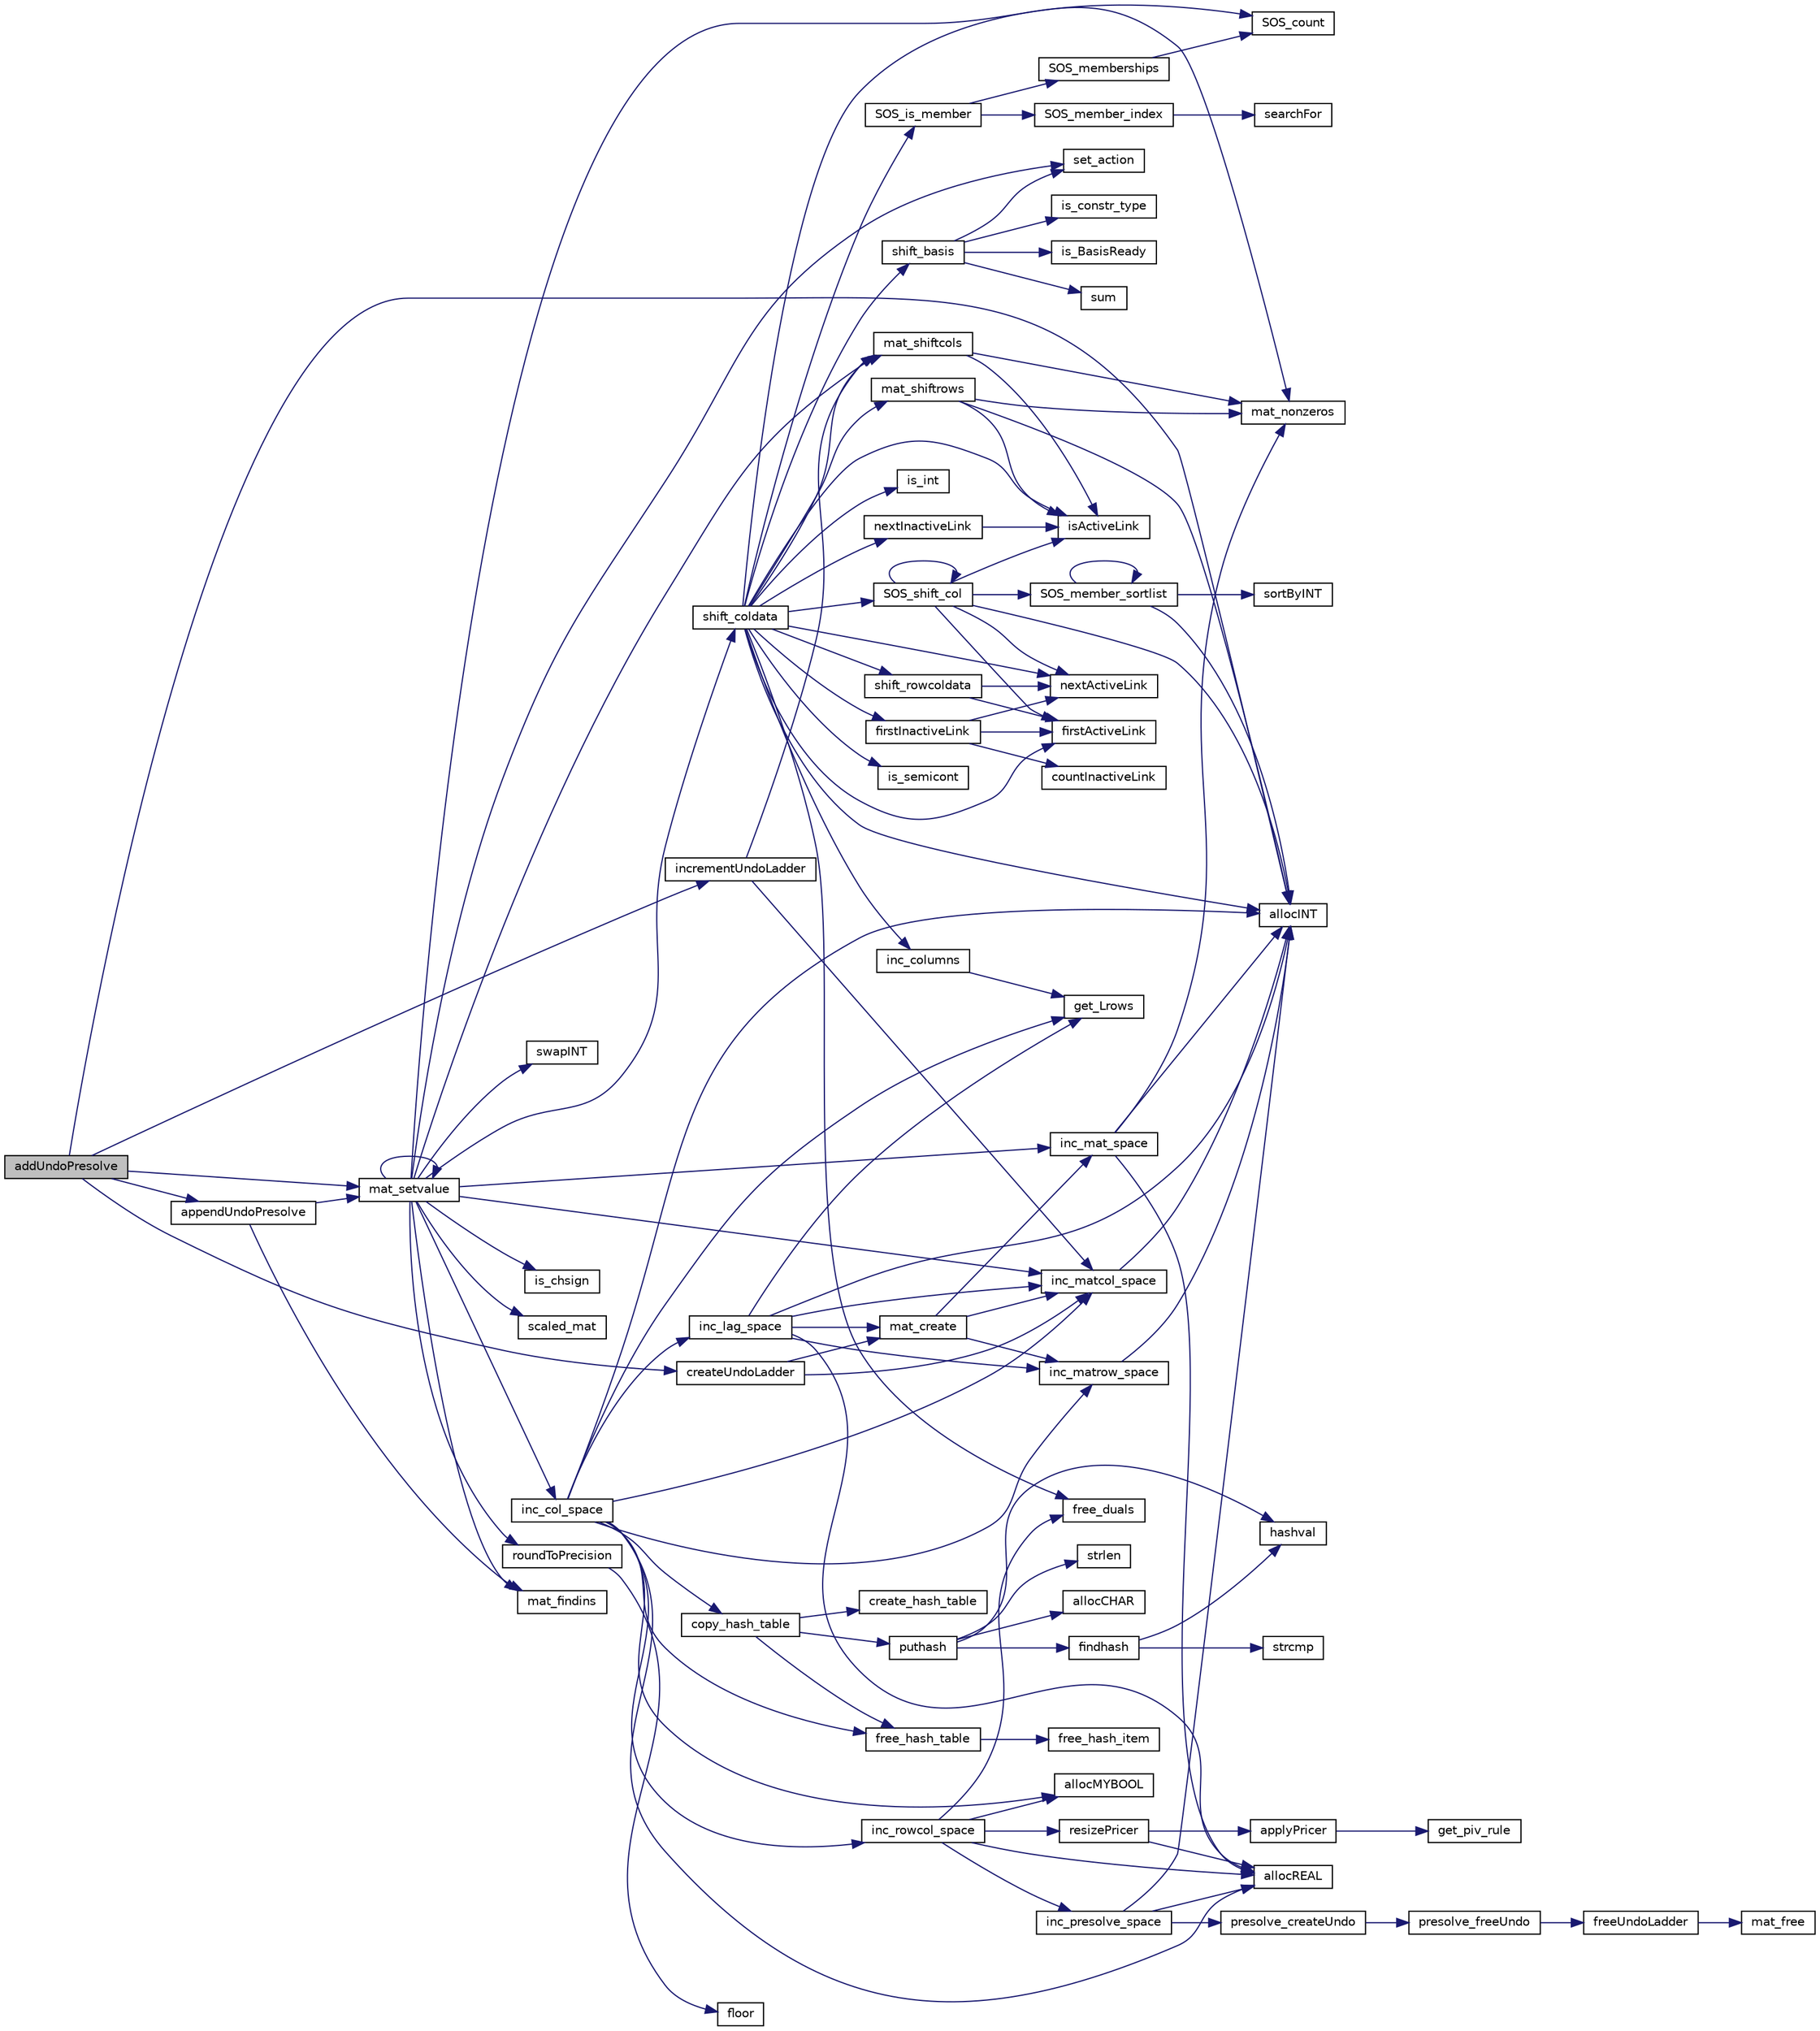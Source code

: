 digraph "addUndoPresolve"
{
  edge [fontname="Helvetica",fontsize="10",labelfontname="Helvetica",labelfontsize="10"];
  node [fontname="Helvetica",fontsize="10",shape=record];
  rankdir="LR";
  Node0 [label="addUndoPresolve",height=0.2,width=0.4,color="black", fillcolor="grey75", style="filled", fontcolor="black"];
  Node0 -> Node1 [color="midnightblue",fontsize="10",style="solid",fontname="Helvetica"];
  Node1 [label="createUndoLadder",height=0.2,width=0.4,color="black", fillcolor="white", style="filled",URL="$dc/d9a/lp__matrix_8c.html#a26d976de73aaf5c8684c3b3ca06fee53"];
  Node1 -> Node2 [color="midnightblue",fontsize="10",style="solid",fontname="Helvetica"];
  Node2 [label="mat_create",height=0.2,width=0.4,color="black", fillcolor="white", style="filled",URL="$dc/d9a/lp__matrix_8c.html#a74e25504b7d9dc9615fbe2326ecd2810"];
  Node2 -> Node3 [color="midnightblue",fontsize="10",style="solid",fontname="Helvetica"];
  Node3 [label="inc_matrow_space",height=0.2,width=0.4,color="black", fillcolor="white", style="filled",URL="$dc/d9a/lp__matrix_8c.html#abf3d05d4e087dfe244d940213aea309e"];
  Node3 -> Node4 [color="midnightblue",fontsize="10",style="solid",fontname="Helvetica"];
  Node4 [label="allocINT",height=0.2,width=0.4,color="black", fillcolor="white", style="filled",URL="$d9/d18/lp__utils_8c.html#a2081b8e14a0691b7e3931fa280ad9e63"];
  Node2 -> Node5 [color="midnightblue",fontsize="10",style="solid",fontname="Helvetica"];
  Node5 [label="inc_matcol_space",height=0.2,width=0.4,color="black", fillcolor="white", style="filled",URL="$dc/d9a/lp__matrix_8c.html#a71e24efc6f48aa6fb098d9f471574d1c"];
  Node5 -> Node4 [color="midnightblue",fontsize="10",style="solid",fontname="Helvetica"];
  Node2 -> Node6 [color="midnightblue",fontsize="10",style="solid",fontname="Helvetica"];
  Node6 [label="inc_mat_space",height=0.2,width=0.4,color="black", fillcolor="white", style="filled",URL="$dc/d9a/lp__matrix_8c.html#a2239ebb44f76930fc243a0457c8c94d9"];
  Node6 -> Node7 [color="midnightblue",fontsize="10",style="solid",fontname="Helvetica"];
  Node7 [label="mat_nonzeros",height=0.2,width=0.4,color="black", fillcolor="white", style="filled",URL="$dc/d9a/lp__matrix_8c.html#a9430c42ed7853fd8dd6463ed7165f243"];
  Node6 -> Node4 [color="midnightblue",fontsize="10",style="solid",fontname="Helvetica"];
  Node6 -> Node8 [color="midnightblue",fontsize="10",style="solid",fontname="Helvetica"];
  Node8 [label="allocREAL",height=0.2,width=0.4,color="black", fillcolor="white", style="filled",URL="$d9/d18/lp__utils_8c.html#a7b25e1f9aee74052b4b6df28443ebf48"];
  Node1 -> Node5 [color="midnightblue",fontsize="10",style="solid",fontname="Helvetica"];
  Node0 -> Node4 [color="midnightblue",fontsize="10",style="solid",fontname="Helvetica"];
  Node0 -> Node9 [color="midnightblue",fontsize="10",style="solid",fontname="Helvetica"];
  Node9 [label="incrementUndoLadder",height=0.2,width=0.4,color="black", fillcolor="white", style="filled",URL="$dc/d9a/lp__matrix_8c.html#a42a12c756228f0248666886b707ea480"];
  Node9 -> Node5 [color="midnightblue",fontsize="10",style="solid",fontname="Helvetica"];
  Node9 -> Node10 [color="midnightblue",fontsize="10",style="solid",fontname="Helvetica"];
  Node10 [label="mat_shiftcols",height=0.2,width=0.4,color="black", fillcolor="white", style="filled",URL="$dc/d9a/lp__matrix_8c.html#a4b382fbfc70092747f60017cdf62e1e6"];
  Node10 -> Node11 [color="midnightblue",fontsize="10",style="solid",fontname="Helvetica"];
  Node11 [label="isActiveLink",height=0.2,width=0.4,color="black", fillcolor="white", style="filled",URL="$d9/d18/lp__utils_8c.html#a183f62e53061778d4fdb381e27d8cf4c"];
  Node10 -> Node7 [color="midnightblue",fontsize="10",style="solid",fontname="Helvetica"];
  Node0 -> Node12 [color="midnightblue",fontsize="10",style="solid",fontname="Helvetica"];
  Node12 [label="mat_setvalue",height=0.2,width=0.4,color="black", fillcolor="white", style="filled",URL="$dc/d9a/lp__matrix_8c.html#a3cf5f70351e501251681b113289293da"];
  Node12 -> Node13 [color="midnightblue",fontsize="10",style="solid",fontname="Helvetica"];
  Node13 [label="swapINT",height=0.2,width=0.4,color="black", fillcolor="white", style="filled",URL="$d9/d18/lp__utils_8c.html#a2c2ba6baa79af2ad08d08ca4baaec1b4"];
  Node12 -> Node14 [color="midnightblue",fontsize="10",style="solid",fontname="Helvetica"];
  Node14 [label="roundToPrecision",height=0.2,width=0.4,color="black", fillcolor="white", style="filled",URL="$d9/d18/lp__utils_8c.html#a2c162041be8905b58450d17662096994"];
  Node14 -> Node15 [color="midnightblue",fontsize="10",style="solid",fontname="Helvetica"];
  Node15 [label="floor",height=0.2,width=0.4,color="black", fillcolor="white", style="filled",URL="$dc/de2/mcvs_atm_disp__kry__bbd__p_8m.html#a532be631bf22af7829394ffbd4ad7894"];
  Node12 -> Node16 [color="midnightblue",fontsize="10",style="solid",fontname="Helvetica"];
  Node16 [label="inc_col_space",height=0.2,width=0.4,color="black", fillcolor="white", style="filled",URL="$d4/d79/lp__lib_8c.html#a19aaef4102ef22569c69de15939fd77f"];
  Node16 -> Node3 [color="midnightblue",fontsize="10",style="solid",fontname="Helvetica"];
  Node16 -> Node5 [color="midnightblue",fontsize="10",style="solid",fontname="Helvetica"];
  Node16 -> Node17 [color="midnightblue",fontsize="10",style="solid",fontname="Helvetica"];
  Node17 [label="copy_hash_table",height=0.2,width=0.4,color="black", fillcolor="white", style="filled",URL="$d9/d8a/lp___hash_8c.html#ae6edcd0f73c54847e6a759f428c3a90a"];
  Node17 -> Node18 [color="midnightblue",fontsize="10",style="solid",fontname="Helvetica"];
  Node18 [label="create_hash_table",height=0.2,width=0.4,color="black", fillcolor="white", style="filled",URL="$d9/d8a/lp___hash_8c.html#a3e2d0dfb06918685a543d0191c3e20d2"];
  Node17 -> Node19 [color="midnightblue",fontsize="10",style="solid",fontname="Helvetica"];
  Node19 [label="puthash",height=0.2,width=0.4,color="black", fillcolor="white", style="filled",URL="$d9/d8a/lp___hash_8c.html#aa4c1bd8f327e858bde2234bb6ef18772"];
  Node19 -> Node20 [color="midnightblue",fontsize="10",style="solid",fontname="Helvetica"];
  Node20 [label="findhash",height=0.2,width=0.4,color="black", fillcolor="white", style="filled",URL="$d9/d8a/lp___hash_8c.html#abec9215783a6417ac6d2eaa8fb5455b6"];
  Node20 -> Node21 [color="midnightblue",fontsize="10",style="solid",fontname="Helvetica"];
  Node21 [label="hashval",height=0.2,width=0.4,color="black", fillcolor="white", style="filled",URL="$d9/d8a/lp___hash_8c.html#a4341c9502229f42a1d569e06476d6eec"];
  Node20 -> Node22 [color="midnightblue",fontsize="10",style="solid",fontname="Helvetica"];
  Node22 [label="strcmp",height=0.2,width=0.4,color="black", fillcolor="white", style="filled",URL="$db/d13/_c_vode_get_8m.html#ab022bbe018438998408fda94a327a547"];
  Node19 -> Node21 [color="midnightblue",fontsize="10",style="solid",fontname="Helvetica"];
  Node19 -> Node23 [color="midnightblue",fontsize="10",style="solid",fontname="Helvetica"];
  Node23 [label="allocCHAR",height=0.2,width=0.4,color="black", fillcolor="white", style="filled",URL="$d9/d18/lp__utils_8c.html#a5bb2cfab583f6d09b6986674fc1e7f5d"];
  Node19 -> Node24 [color="midnightblue",fontsize="10",style="solid",fontname="Helvetica"];
  Node24 [label="strlen",height=0.2,width=0.4,color="black", fillcolor="white", style="filled",URL="$d7/d57/iregex_8c.html#a492442620ce65db20fe7297b43cbca65"];
  Node17 -> Node25 [color="midnightblue",fontsize="10",style="solid",fontname="Helvetica"];
  Node25 [label="free_hash_table",height=0.2,width=0.4,color="black", fillcolor="white", style="filled",URL="$d9/d8a/lp___hash_8c.html#aa4ed66a189b6b64e06121cb9f94c1efb"];
  Node25 -> Node26 [color="midnightblue",fontsize="10",style="solid",fontname="Helvetica"];
  Node26 [label="free_hash_item",height=0.2,width=0.4,color="black", fillcolor="white", style="filled",URL="$d9/d8a/lp___hash_8c.html#a5c6e22d45ec51e55ccb4d2748230841b"];
  Node16 -> Node25 [color="midnightblue",fontsize="10",style="solid",fontname="Helvetica"];
  Node16 -> Node8 [color="midnightblue",fontsize="10",style="solid",fontname="Helvetica"];
  Node16 -> Node27 [color="midnightblue",fontsize="10",style="solid",fontname="Helvetica"];
  Node27 [label="allocMYBOOL",height=0.2,width=0.4,color="black", fillcolor="white", style="filled",URL="$d9/d18/lp__utils_8c.html#a0f35a721d2c3a4beea00b2840c2bea30"];
  Node16 -> Node4 [color="midnightblue",fontsize="10",style="solid",fontname="Helvetica"];
  Node16 -> Node28 [color="midnightblue",fontsize="10",style="solid",fontname="Helvetica"];
  Node28 [label="get_Lrows",height=0.2,width=0.4,color="black", fillcolor="white", style="filled",URL="$d4/d79/lp__lib_8c.html#a4976f1e0605a15976a65b995d3baa1dc"];
  Node16 -> Node29 [color="midnightblue",fontsize="10",style="solid",fontname="Helvetica"];
  Node29 [label="inc_lag_space",height=0.2,width=0.4,color="black", fillcolor="white", style="filled",URL="$d4/d79/lp__lib_8c.html#adf404d01bb0e497e22b77fb59c53f02f"];
  Node29 -> Node28 [color="midnightblue",fontsize="10",style="solid",fontname="Helvetica"];
  Node29 -> Node8 [color="midnightblue",fontsize="10",style="solid",fontname="Helvetica"];
  Node29 -> Node4 [color="midnightblue",fontsize="10",style="solid",fontname="Helvetica"];
  Node29 -> Node2 [color="midnightblue",fontsize="10",style="solid",fontname="Helvetica"];
  Node29 -> Node3 [color="midnightblue",fontsize="10",style="solid",fontname="Helvetica"];
  Node29 -> Node5 [color="midnightblue",fontsize="10",style="solid",fontname="Helvetica"];
  Node16 -> Node30 [color="midnightblue",fontsize="10",style="solid",fontname="Helvetica"];
  Node30 [label="inc_rowcol_space",height=0.2,width=0.4,color="black", fillcolor="white", style="filled",URL="$d4/d79/lp__lib_8c.html#a88218cd21e9f921d8a0d616d9cf8dd60"];
  Node30 -> Node31 [color="midnightblue",fontsize="10",style="solid",fontname="Helvetica"];
  Node31 [label="free_duals",height=0.2,width=0.4,color="black", fillcolor="white", style="filled",URL="$d4/d79/lp__lib_8c.html#ab9027653cde6165a5783cbd1897cde8d"];
  Node30 -> Node8 [color="midnightblue",fontsize="10",style="solid",fontname="Helvetica"];
  Node30 -> Node27 [color="midnightblue",fontsize="10",style="solid",fontname="Helvetica"];
  Node30 -> Node32 [color="midnightblue",fontsize="10",style="solid",fontname="Helvetica"];
  Node32 [label="inc_presolve_space",height=0.2,width=0.4,color="black", fillcolor="white", style="filled",URL="$d3/da5/lp__presolve_8c.html#ae5aab8a3d01811ebd660779d0b1b7088"];
  Node32 -> Node33 [color="midnightblue",fontsize="10",style="solid",fontname="Helvetica"];
  Node33 [label="presolve_createUndo",height=0.2,width=0.4,color="black", fillcolor="white", style="filled",URL="$d3/da5/lp__presolve_8c.html#addb80a8b923183b6b492f71e5e648a88"];
  Node33 -> Node34 [color="midnightblue",fontsize="10",style="solid",fontname="Helvetica"];
  Node34 [label="presolve_freeUndo",height=0.2,width=0.4,color="black", fillcolor="white", style="filled",URL="$d3/da5/lp__presolve_8c.html#af43e8f7205358c787624cbdcd98e8b46"];
  Node34 -> Node35 [color="midnightblue",fontsize="10",style="solid",fontname="Helvetica"];
  Node35 [label="freeUndoLadder",height=0.2,width=0.4,color="black", fillcolor="white", style="filled",URL="$dc/d9a/lp__matrix_8c.html#a1c6229dd6a9dc22174e16c0358160d4f"];
  Node35 -> Node36 [color="midnightblue",fontsize="10",style="solid",fontname="Helvetica"];
  Node36 [label="mat_free",height=0.2,width=0.4,color="black", fillcolor="white", style="filled",URL="$dc/d9a/lp__matrix_8c.html#ab9d3fb395d18b14668d4c1149a393182"];
  Node32 -> Node8 [color="midnightblue",fontsize="10",style="solid",fontname="Helvetica"];
  Node32 -> Node4 [color="midnightblue",fontsize="10",style="solid",fontname="Helvetica"];
  Node30 -> Node37 [color="midnightblue",fontsize="10",style="solid",fontname="Helvetica"];
  Node37 [label="resizePricer",height=0.2,width=0.4,color="black", fillcolor="white", style="filled",URL="$da/d29/lp__price_p_s_e_8c.html#a2e41384db70eca7794b81c922a24a867"];
  Node37 -> Node38 [color="midnightblue",fontsize="10",style="solid",fontname="Helvetica"];
  Node38 [label="applyPricer",height=0.2,width=0.4,color="black", fillcolor="white", style="filled",URL="$da/d29/lp__price_p_s_e_8c.html#ac7bc3823c797927910e1dae4134d4b99"];
  Node38 -> Node39 [color="midnightblue",fontsize="10",style="solid",fontname="Helvetica"];
  Node39 [label="get_piv_rule",height=0.2,width=0.4,color="black", fillcolor="white", style="filled",URL="$d4/d79/lp__lib_8c.html#abf9741b681392fca763dc425387f64f2"];
  Node37 -> Node8 [color="midnightblue",fontsize="10",style="solid",fontname="Helvetica"];
  Node12 -> Node5 [color="midnightblue",fontsize="10",style="solid",fontname="Helvetica"];
  Node12 -> Node40 [color="midnightblue",fontsize="10",style="solid",fontname="Helvetica"];
  Node40 [label="mat_findins",height=0.2,width=0.4,color="black", fillcolor="white", style="filled",URL="$dc/d9a/lp__matrix_8c.html#aabb75389dfeac1504d2bd65f35557017"];
  Node12 -> Node41 [color="midnightblue",fontsize="10",style="solid",fontname="Helvetica"];
  Node41 [label="set_action",height=0.2,width=0.4,color="black", fillcolor="white", style="filled",URL="$d4/d79/lp__lib_8c.html#ad4fefd09a7c66c454785da9ec150ecc1"];
  Node12 -> Node42 [color="midnightblue",fontsize="10",style="solid",fontname="Helvetica"];
  Node42 [label="is_chsign",height=0.2,width=0.4,color="black", fillcolor="white", style="filled",URL="$d4/d79/lp__lib_8c.html#a93ed2e8f778b6340d960f732e9c0f9f6"];
  Node12 -> Node43 [color="midnightblue",fontsize="10",style="solid",fontname="Helvetica"];
  Node43 [label="scaled_mat",height=0.2,width=0.4,color="black", fillcolor="white", style="filled",URL="$de/d15/lp__scale_8c.html#ab844fade2ace63a627736cf4887942d4"];
  Node12 -> Node7 [color="midnightblue",fontsize="10",style="solid",fontname="Helvetica"];
  Node12 -> Node6 [color="midnightblue",fontsize="10",style="solid",fontname="Helvetica"];
  Node12 -> Node44 [color="midnightblue",fontsize="10",style="solid",fontname="Helvetica"];
  Node44 [label="shift_coldata",height=0.2,width=0.4,color="black", fillcolor="white", style="filled",URL="$d4/d79/lp__lib_8c.html#a9ed027fc60643c153c2413f96fabd3d6"];
  Node44 -> Node31 [color="midnightblue",fontsize="10",style="solid",fontname="Helvetica"];
  Node44 -> Node45 [color="midnightblue",fontsize="10",style="solid",fontname="Helvetica"];
  Node45 [label="mat_shiftrows",height=0.2,width=0.4,color="black", fillcolor="white", style="filled",URL="$dc/d9a/lp__matrix_8c.html#ad428af7028ea33b8fba6d43e3b75db21"];
  Node45 -> Node7 [color="midnightblue",fontsize="10",style="solid",fontname="Helvetica"];
  Node45 -> Node4 [color="midnightblue",fontsize="10",style="solid",fontname="Helvetica"];
  Node45 -> Node11 [color="midnightblue",fontsize="10",style="solid",fontname="Helvetica"];
  Node44 -> Node10 [color="midnightblue",fontsize="10",style="solid",fontname="Helvetica"];
  Node44 -> Node46 [color="midnightblue",fontsize="10",style="solid",fontname="Helvetica"];
  Node46 [label="firstInactiveLink",height=0.2,width=0.4,color="black", fillcolor="white", style="filled",URL="$d9/d18/lp__utils_8c.html#a96fd51e087f46e26646eb19f5db9e95d"];
  Node46 -> Node47 [color="midnightblue",fontsize="10",style="solid",fontname="Helvetica"];
  Node47 [label="countInactiveLink",height=0.2,width=0.4,color="black", fillcolor="white", style="filled",URL="$d9/d18/lp__utils_8c.html#a129fd17b45996c28fcc9fd0a24602f5e"];
  Node46 -> Node48 [color="midnightblue",fontsize="10",style="solid",fontname="Helvetica"];
  Node48 [label="firstActiveLink",height=0.2,width=0.4,color="black", fillcolor="white", style="filled",URL="$d9/d18/lp__utils_8c.html#abe00628efd1d9b4ab750a17de4245f36"];
  Node46 -> Node49 [color="midnightblue",fontsize="10",style="solid",fontname="Helvetica"];
  Node49 [label="nextActiveLink",height=0.2,width=0.4,color="black", fillcolor="white", style="filled",URL="$d9/d18/lp__utils_8c.html#a4afe33cb2258518c64e30c1c85041331"];
  Node44 -> Node50 [color="midnightblue",fontsize="10",style="solid",fontname="Helvetica"];
  Node50 [label="nextInactiveLink",height=0.2,width=0.4,color="black", fillcolor="white", style="filled",URL="$d9/d18/lp__utils_8c.html#af60847c876e8f6eae3ac8b1545303c04"];
  Node50 -> Node11 [color="midnightblue",fontsize="10",style="solid",fontname="Helvetica"];
  Node44 -> Node51 [color="midnightblue",fontsize="10",style="solid",fontname="Helvetica"];
  Node51 [label="is_int",height=0.2,width=0.4,color="black", fillcolor="white", style="filled",URL="$d4/d79/lp__lib_8c.html#a335889a7b8b8fc37d885f0ec14875e18"];
  Node44 -> Node52 [color="midnightblue",fontsize="10",style="solid",fontname="Helvetica"];
  Node52 [label="SOS_is_member",height=0.2,width=0.4,color="black", fillcolor="white", style="filled",URL="$d1/d43/lp___s_o_s_8c.html#ac6d92d690a02d843c7cbd098a8c1b7c8"];
  Node52 -> Node53 [color="midnightblue",fontsize="10",style="solid",fontname="Helvetica"];
  Node53 [label="SOS_memberships",height=0.2,width=0.4,color="black", fillcolor="white", style="filled",URL="$d1/d43/lp___s_o_s_8c.html#ab1059c5b07145c9e49bee497380ca083"];
  Node53 -> Node54 [color="midnightblue",fontsize="10",style="solid",fontname="Helvetica"];
  Node54 [label="SOS_count",height=0.2,width=0.4,color="black", fillcolor="white", style="filled",URL="$d4/d79/lp__lib_8c.html#a6b52f2979542d3a29dc0eb78b5ecb30b"];
  Node52 -> Node55 [color="midnightblue",fontsize="10",style="solid",fontname="Helvetica"];
  Node55 [label="SOS_member_index",height=0.2,width=0.4,color="black", fillcolor="white", style="filled",URL="$d1/d43/lp___s_o_s_8c.html#a95fb8e4ce406207601c2b180c531ddc6"];
  Node55 -> Node56 [color="midnightblue",fontsize="10",style="solid",fontname="Helvetica"];
  Node56 [label="searchFor",height=0.2,width=0.4,color="black", fillcolor="white", style="filled",URL="$d9/d18/lp__utils_8c.html#a0f73f0fbd9ba7ed88022e713a6fe9f1b"];
  Node44 -> Node57 [color="midnightblue",fontsize="10",style="solid",fontname="Helvetica"];
  Node57 [label="is_semicont",height=0.2,width=0.4,color="black", fillcolor="white", style="filled",URL="$d4/d79/lp__lib_8c.html#a048e257617b6634ad29dc46bca38c715"];
  Node44 -> Node48 [color="midnightblue",fontsize="10",style="solid",fontname="Helvetica"];
  Node44 -> Node49 [color="midnightblue",fontsize="10",style="solid",fontname="Helvetica"];
  Node44 -> Node4 [color="midnightblue",fontsize="10",style="solid",fontname="Helvetica"];
  Node44 -> Node11 [color="midnightblue",fontsize="10",style="solid",fontname="Helvetica"];
  Node44 -> Node58 [color="midnightblue",fontsize="10",style="solid",fontname="Helvetica"];
  Node58 [label="shift_basis",height=0.2,width=0.4,color="black", fillcolor="white", style="filled",URL="$d4/d79/lp__lib_8c.html#abf887251c4294545787bcc2c0240c21b"];
  Node58 -> Node59 [color="midnightblue",fontsize="10",style="solid",fontname="Helvetica"];
  Node59 [label="is_BasisReady",height=0.2,width=0.4,color="black", fillcolor="white", style="filled",URL="$d4/d79/lp__lib_8c.html#a681c9e11a6345ab29b64d1e0ed7df31f"];
  Node58 -> Node41 [color="midnightblue",fontsize="10",style="solid",fontname="Helvetica"];
  Node58 -> Node60 [color="midnightblue",fontsize="10",style="solid",fontname="Helvetica"];
  Node60 [label="sum",height=0.2,width=0.4,color="black", fillcolor="white", style="filled",URL="$dd/d3c/examplehs071_8m.html#ad1d7e10c2dad1043eb0e1b51f99f1b31"];
  Node58 -> Node61 [color="midnightblue",fontsize="10",style="solid",fontname="Helvetica"];
  Node61 [label="is_constr_type",height=0.2,width=0.4,color="black", fillcolor="white", style="filled",URL="$d4/d79/lp__lib_8c.html#af3bc504e14b11da527fa40ebe380f62c"];
  Node44 -> Node54 [color="midnightblue",fontsize="10",style="solid",fontname="Helvetica"];
  Node44 -> Node62 [color="midnightblue",fontsize="10",style="solid",fontname="Helvetica"];
  Node62 [label="SOS_shift_col",height=0.2,width=0.4,color="black", fillcolor="white", style="filled",URL="$d1/d43/lp___s_o_s_8c.html#a4db1072c73b8986bcb934e935f67850f"];
  Node62 -> Node62 [color="midnightblue",fontsize="10",style="solid",fontname="Helvetica"];
  Node62 -> Node4 [color="midnightblue",fontsize="10",style="solid",fontname="Helvetica"];
  Node62 -> Node48 [color="midnightblue",fontsize="10",style="solid",fontname="Helvetica"];
  Node62 -> Node49 [color="midnightblue",fontsize="10",style="solid",fontname="Helvetica"];
  Node62 -> Node11 [color="midnightblue",fontsize="10",style="solid",fontname="Helvetica"];
  Node62 -> Node63 [color="midnightblue",fontsize="10",style="solid",fontname="Helvetica"];
  Node63 [label="SOS_member_sortlist",height=0.2,width=0.4,color="black", fillcolor="white", style="filled",URL="$d1/d43/lp___s_o_s_8c.html#a871a34fea2b703f4b9c2e2679856a0b2"];
  Node63 -> Node63 [color="midnightblue",fontsize="10",style="solid",fontname="Helvetica"];
  Node63 -> Node4 [color="midnightblue",fontsize="10",style="solid",fontname="Helvetica"];
  Node63 -> Node64 [color="midnightblue",fontsize="10",style="solid",fontname="Helvetica"];
  Node64 [label="sortByINT",height=0.2,width=0.4,color="black", fillcolor="white", style="filled",URL="$dd/dc0/commonlib_8c.html#a9d22aa7fead56453be021c785175ec44"];
  Node44 -> Node65 [color="midnightblue",fontsize="10",style="solid",fontname="Helvetica"];
  Node65 [label="shift_rowcoldata",height=0.2,width=0.4,color="black", fillcolor="white", style="filled",URL="$d4/d79/lp__lib_8c.html#ad763e24656b5a795e260b0e75eb2924c"];
  Node65 -> Node48 [color="midnightblue",fontsize="10",style="solid",fontname="Helvetica"];
  Node65 -> Node49 [color="midnightblue",fontsize="10",style="solid",fontname="Helvetica"];
  Node44 -> Node66 [color="midnightblue",fontsize="10",style="solid",fontname="Helvetica"];
  Node66 [label="inc_columns",height=0.2,width=0.4,color="black", fillcolor="white", style="filled",URL="$d4/d79/lp__lib_8c.html#a683409c9e46593ae3807a1c3d598c525"];
  Node66 -> Node28 [color="midnightblue",fontsize="10",style="solid",fontname="Helvetica"];
  Node12 -> Node10 [color="midnightblue",fontsize="10",style="solid",fontname="Helvetica"];
  Node12 -> Node12 [color="midnightblue",fontsize="10",style="solid",fontname="Helvetica"];
  Node0 -> Node67 [color="midnightblue",fontsize="10",style="solid",fontname="Helvetica"];
  Node67 [label="appendUndoPresolve",height=0.2,width=0.4,color="black", fillcolor="white", style="filled",URL="$dc/d9a/lp__matrix_8c.html#aa8e38f815c9cbd06ef78e67a7f0cb056"];
  Node67 -> Node12 [color="midnightblue",fontsize="10",style="solid",fontname="Helvetica"];
  Node67 -> Node40 [color="midnightblue",fontsize="10",style="solid",fontname="Helvetica"];
}
